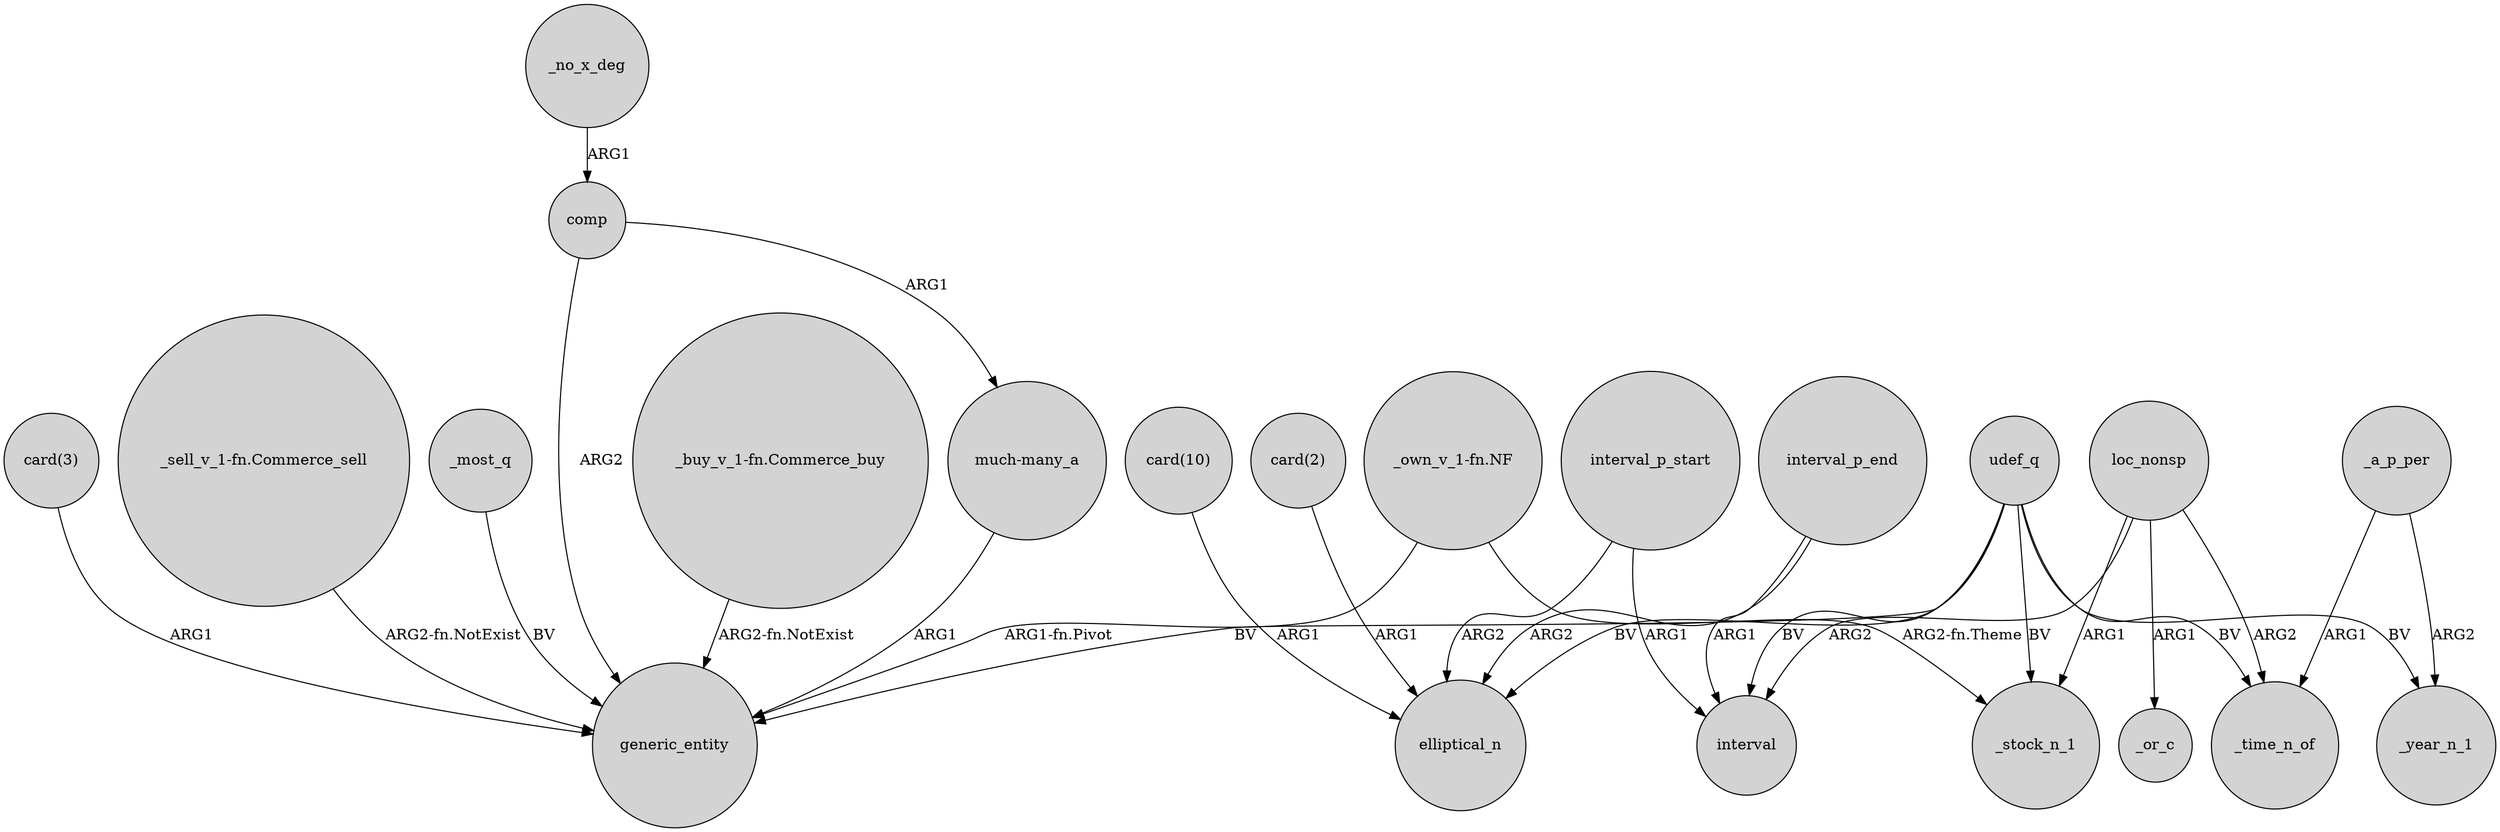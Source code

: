 digraph {
	node [shape=circle style=filled]
	loc_nonsp -> interval [label=ARG2]
	udef_q -> generic_entity [label=BV]
	udef_q -> elliptical_n [label=BV]
	"much-many_a" -> generic_entity [label=ARG1]
	_a_p_per -> _year_n_1 [label=ARG2]
	"card(10)" -> elliptical_n [label=ARG1]
	interval_p_end -> elliptical_n [label=ARG2]
	loc_nonsp -> _time_n_of [label=ARG2]
	_no_x_deg -> comp [label=ARG1]
	"_buy_v_1-fn.Commerce_buy" -> generic_entity [label="ARG2-fn.NotExist"]
	loc_nonsp -> _stock_n_1 [label=ARG1]
	"_own_v_1-fn.NF" -> generic_entity [label="ARG1-fn.Pivot"]
	interval_p_start -> elliptical_n [label=ARG2]
	_a_p_per -> _time_n_of [label=ARG1]
	loc_nonsp -> _or_c [label=ARG1]
	"_own_v_1-fn.NF" -> _stock_n_1 [label="ARG2-fn.Theme"]
	"card(3)" -> generic_entity [label=ARG1]
	udef_q -> _stock_n_1 [label=BV]
	interval_p_start -> interval [label=ARG1]
	comp -> "much-many_a" [label=ARG1]
	udef_q -> _time_n_of [label=BV]
	"_sell_v_1-fn.Commerce_sell" -> generic_entity [label="ARG2-fn.NotExist"]
	"card(2)" -> elliptical_n [label=ARG1]
	interval_p_end -> interval [label=ARG1]
	udef_q -> _year_n_1 [label=BV]
	comp -> generic_entity [label=ARG2]
	udef_q -> interval [label=BV]
	_most_q -> generic_entity [label=BV]
}
